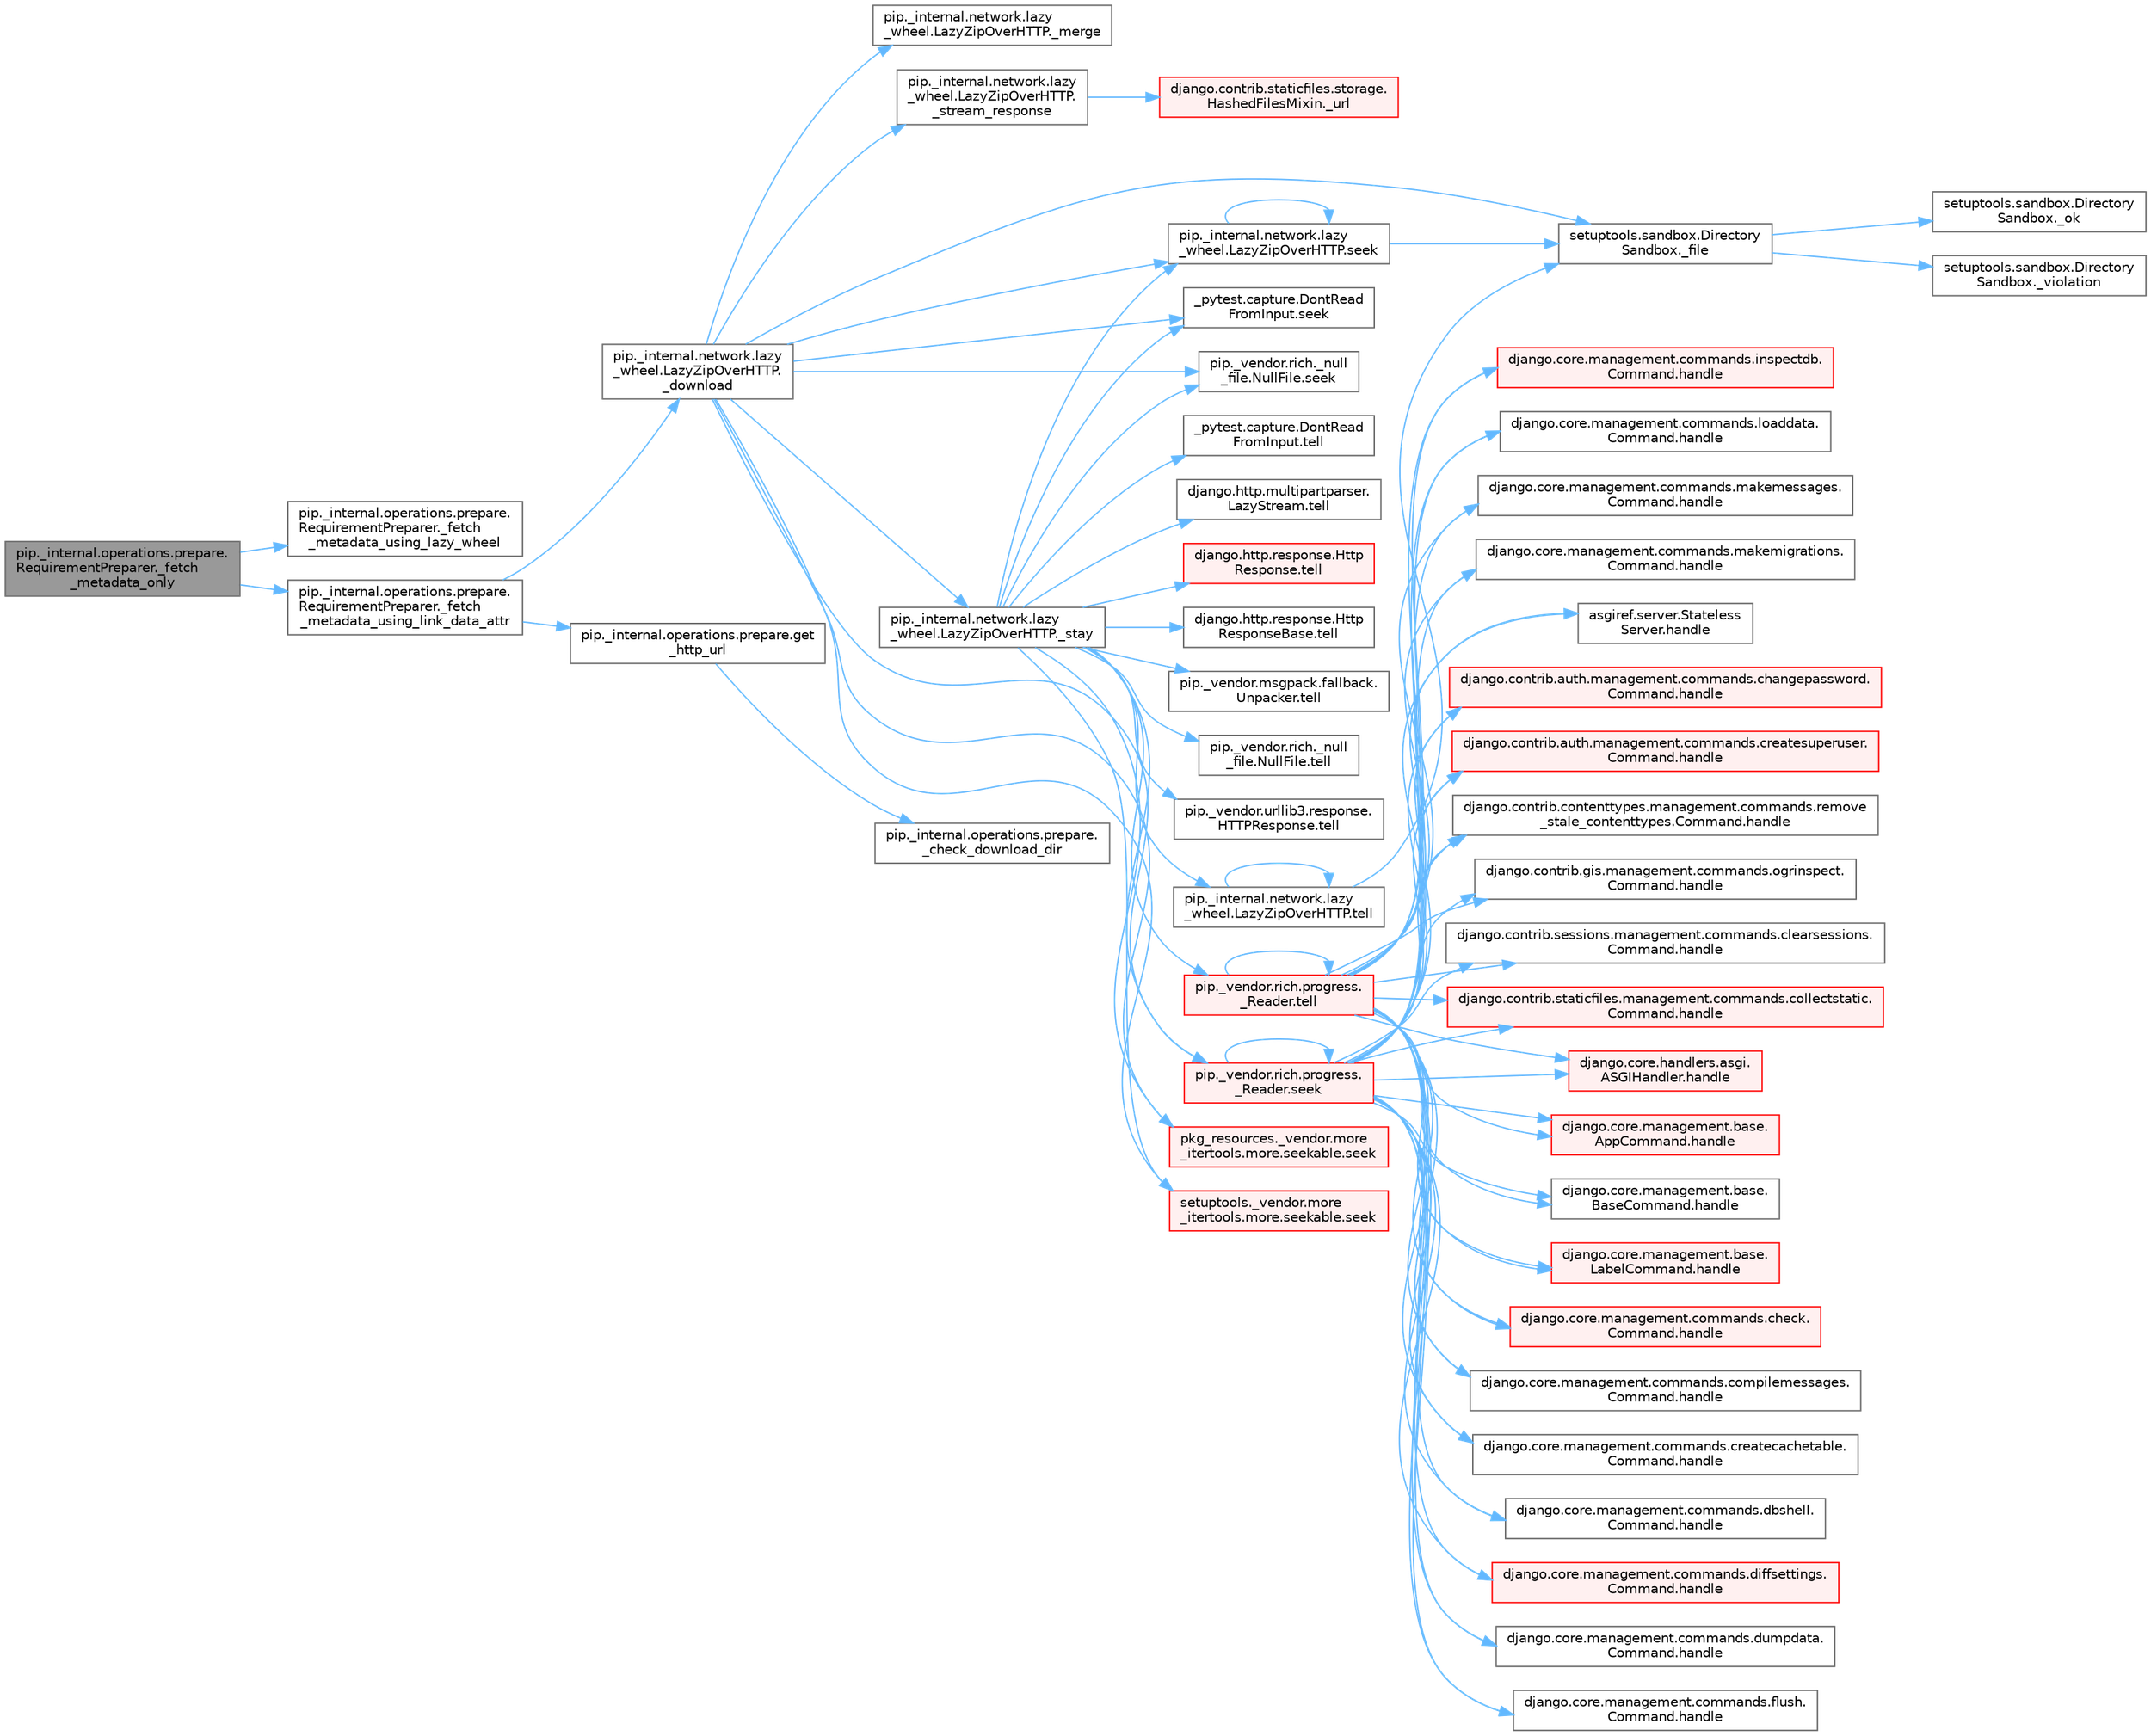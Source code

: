digraph "pip._internal.operations.prepare.RequirementPreparer._fetch_metadata_only"
{
 // LATEX_PDF_SIZE
  bgcolor="transparent";
  edge [fontname=Helvetica,fontsize=10,labelfontname=Helvetica,labelfontsize=10];
  node [fontname=Helvetica,fontsize=10,shape=box,height=0.2,width=0.4];
  rankdir="LR";
  Node1 [id="Node000001",label="pip._internal.operations.prepare.\lRequirementPreparer._fetch\l_metadata_only",height=0.2,width=0.4,color="gray40", fillcolor="grey60", style="filled", fontcolor="black",tooltip=" "];
  Node1 -> Node2 [id="edge1_Node000001_Node000002",color="steelblue1",style="solid",tooltip=" "];
  Node2 [id="Node000002",label="pip._internal.operations.prepare.\lRequirementPreparer._fetch\l_metadata_using_lazy_wheel",height=0.2,width=0.4,color="grey40", fillcolor="white", style="filled",URL="$classpip_1_1__internal_1_1operations_1_1prepare_1_1_requirement_preparer.html#ae67ccd4e7526c93036f51d2e8eb8cc9e",tooltip=" "];
  Node1 -> Node3 [id="edge2_Node000001_Node000003",color="steelblue1",style="solid",tooltip=" "];
  Node3 [id="Node000003",label="pip._internal.operations.prepare.\lRequirementPreparer._fetch\l_metadata_using_link_data_attr",height=0.2,width=0.4,color="grey40", fillcolor="white", style="filled",URL="$classpip_1_1__internal_1_1operations_1_1prepare_1_1_requirement_preparer.html#ae92578e6f2df74e25027d8f7ff89c0ce",tooltip=" "];
  Node3 -> Node4 [id="edge3_Node000003_Node000004",color="steelblue1",style="solid",tooltip=" "];
  Node4 [id="Node000004",label="pip._internal.network.lazy\l_wheel.LazyZipOverHTTP.\l_download",height=0.2,width=0.4,color="grey40", fillcolor="white", style="filled",URL="$classpip_1_1__internal_1_1network_1_1lazy__wheel_1_1_lazy_zip_over_h_t_t_p.html#ad2434541dbceb1d56f3982d08a80a3ad",tooltip=" "];
  Node4 -> Node5 [id="edge4_Node000004_Node000005",color="steelblue1",style="solid",tooltip=" "];
  Node5 [id="Node000005",label="setuptools.sandbox.Directory\lSandbox._file",height=0.2,width=0.4,color="grey40", fillcolor="white", style="filled",URL="$classsetuptools_1_1sandbox_1_1_directory_sandbox.html#acf799106ef73553cbfdf57cc16babd98",tooltip=" "];
  Node5 -> Node6 [id="edge5_Node000005_Node000006",color="steelblue1",style="solid",tooltip=" "];
  Node6 [id="Node000006",label="setuptools.sandbox.Directory\lSandbox._ok",height=0.2,width=0.4,color="grey40", fillcolor="white", style="filled",URL="$classsetuptools_1_1sandbox_1_1_directory_sandbox.html#abfdcff9b89e73dd53456f61f8e4faffe",tooltip=" "];
  Node5 -> Node7 [id="edge6_Node000005_Node000007",color="steelblue1",style="solid",tooltip=" "];
  Node7 [id="Node000007",label="setuptools.sandbox.Directory\lSandbox._violation",height=0.2,width=0.4,color="grey40", fillcolor="white", style="filled",URL="$classsetuptools_1_1sandbox_1_1_directory_sandbox.html#a8c89d3b8ec435167b115d5baa50e244f",tooltip=" "];
  Node4 -> Node8 [id="edge7_Node000004_Node000008",color="steelblue1",style="solid",tooltip=" "];
  Node8 [id="Node000008",label="pip._internal.network.lazy\l_wheel.LazyZipOverHTTP._merge",height=0.2,width=0.4,color="grey40", fillcolor="white", style="filled",URL="$classpip_1_1__internal_1_1network_1_1lazy__wheel_1_1_lazy_zip_over_h_t_t_p.html#a6288904450caaae6fc0886538c51aa45",tooltip=" "];
  Node4 -> Node9 [id="edge8_Node000004_Node000009",color="steelblue1",style="solid",tooltip=" "];
  Node9 [id="Node000009",label="pip._internal.network.lazy\l_wheel.LazyZipOverHTTP._stay",height=0.2,width=0.4,color="grey40", fillcolor="white", style="filled",URL="$classpip_1_1__internal_1_1network_1_1lazy__wheel_1_1_lazy_zip_over_h_t_t_p.html#a757f463c119369d7ac94764fa5d8b053",tooltip=" "];
  Node9 -> Node10 [id="edge9_Node000009_Node000010",color="steelblue1",style="solid",tooltip=" "];
  Node10 [id="Node000010",label="_pytest.capture.DontRead\lFromInput.seek",height=0.2,width=0.4,color="grey40", fillcolor="white", style="filled",URL="$class__pytest_1_1capture_1_1_dont_read_from_input.html#ad64c2c2ee226dfd47d613334303ea339",tooltip=" "];
  Node9 -> Node11 [id="edge10_Node000009_Node000011",color="steelblue1",style="solid",tooltip=" "];
  Node11 [id="Node000011",label="pip._internal.network.lazy\l_wheel.LazyZipOverHTTP.seek",height=0.2,width=0.4,color="grey40", fillcolor="white", style="filled",URL="$classpip_1_1__internal_1_1network_1_1lazy__wheel_1_1_lazy_zip_over_h_t_t_p.html#ada98bb65dd121f36ea9da51a44a9e22f",tooltip=" "];
  Node11 -> Node5 [id="edge11_Node000011_Node000005",color="steelblue1",style="solid",tooltip=" "];
  Node11 -> Node11 [id="edge12_Node000011_Node000011",color="steelblue1",style="solid",tooltip=" "];
  Node9 -> Node12 [id="edge13_Node000009_Node000012",color="steelblue1",style="solid",tooltip=" "];
  Node12 [id="Node000012",label="pip._vendor.rich._null\l_file.NullFile.seek",height=0.2,width=0.4,color="grey40", fillcolor="white", style="filled",URL="$classpip_1_1__vendor_1_1rich_1_1__null__file_1_1_null_file.html#aba95a7be77f8ed1d9abc7643996bf6b0",tooltip=" "];
  Node9 -> Node13 [id="edge14_Node000009_Node000013",color="steelblue1",style="solid",tooltip=" "];
  Node13 [id="Node000013",label="pip._vendor.rich.progress.\l_Reader.seek",height=0.2,width=0.4,color="red", fillcolor="#FFF0F0", style="filled",URL="$classpip_1_1__vendor_1_1rich_1_1progress_1_1___reader.html#a8577bcef22b050ec6d7b7cb2ce1b9053",tooltip=" "];
  Node13 -> Node14 [id="edge15_Node000013_Node000014",color="steelblue1",style="solid",tooltip=" "];
  Node14 [id="Node000014",label="asgiref.server.Stateless\lServer.handle",height=0.2,width=0.4,color="grey40", fillcolor="white", style="filled",URL="$classasgiref_1_1server_1_1_stateless_server.html#a35cf023938b43f40945fa4c4072ffbc1",tooltip=" "];
  Node13 -> Node15 [id="edge16_Node000013_Node000015",color="steelblue1",style="solid",tooltip=" "];
  Node15 [id="Node000015",label="django.contrib.auth.management.commands.changepassword.\lCommand.handle",height=0.2,width=0.4,color="red", fillcolor="#FFF0F0", style="filled",URL="$classdjango_1_1contrib_1_1auth_1_1management_1_1commands_1_1changepassword_1_1_command.html#a8967db67e9ba34055e8053ad062d9006",tooltip=" "];
  Node13 -> Node17 [id="edge17_Node000013_Node000017",color="steelblue1",style="solid",tooltip=" "];
  Node17 [id="Node000017",label="django.contrib.auth.management.commands.createsuperuser.\lCommand.handle",height=0.2,width=0.4,color="red", fillcolor="#FFF0F0", style="filled",URL="$classdjango_1_1contrib_1_1auth_1_1management_1_1commands_1_1createsuperuser_1_1_command.html#acc63f22a8181da25db0750a091470287",tooltip=" "];
  Node13 -> Node21 [id="edge18_Node000013_Node000021",color="steelblue1",style="solid",tooltip=" "];
  Node21 [id="Node000021",label="django.contrib.contenttypes.management.commands.remove\l_stale_contenttypes.Command.handle",height=0.2,width=0.4,color="grey40", fillcolor="white", style="filled",URL="$classdjango_1_1contrib_1_1contenttypes_1_1management_1_1commands_1_1remove__stale__contenttypes_1_1_command.html#a4877da71ed28ae791e138ba2fbf1dffe",tooltip=" "];
  Node13 -> Node22 [id="edge19_Node000013_Node000022",color="steelblue1",style="solid",tooltip=" "];
  Node22 [id="Node000022",label="django.contrib.gis.management.commands.ogrinspect.\lCommand.handle",height=0.2,width=0.4,color="grey40", fillcolor="white", style="filled",URL="$classdjango_1_1contrib_1_1gis_1_1management_1_1commands_1_1ogrinspect_1_1_command.html#ae6396324a38c7fcad96d9521034036b7",tooltip=" "];
  Node13 -> Node23 [id="edge20_Node000013_Node000023",color="steelblue1",style="solid",tooltip=" "];
  Node23 [id="Node000023",label="django.contrib.sessions.management.commands.clearsessions.\lCommand.handle",height=0.2,width=0.4,color="grey40", fillcolor="white", style="filled",URL="$classdjango_1_1contrib_1_1sessions_1_1management_1_1commands_1_1clearsessions_1_1_command.html#a729564a5d4b467fcc23bc0f9a4fa07c8",tooltip=" "];
  Node13 -> Node24 [id="edge21_Node000013_Node000024",color="steelblue1",style="solid",tooltip=" "];
  Node24 [id="Node000024",label="django.contrib.staticfiles.management.commands.collectstatic.\lCommand.handle",height=0.2,width=0.4,color="red", fillcolor="#FFF0F0", style="filled",URL="$classdjango_1_1contrib_1_1staticfiles_1_1management_1_1commands_1_1collectstatic_1_1_command.html#a77042fe151f5e5c26990bdd187c9f21e",tooltip=" "];
  Node13 -> Node718 [id="edge22_Node000013_Node000718",color="steelblue1",style="solid",tooltip=" "];
  Node718 [id="Node000718",label="django.core.handlers.asgi.\lASGIHandler.handle",height=0.2,width=0.4,color="red", fillcolor="#FFF0F0", style="filled",URL="$classdjango_1_1core_1_1handlers_1_1asgi_1_1_a_s_g_i_handler.html#ab8bd4217b27960d333b61f7311b7f8ee",tooltip=" "];
  Node13 -> Node728 [id="edge23_Node000013_Node000728",color="steelblue1",style="solid",tooltip=" "];
  Node728 [id="Node000728",label="django.core.management.base.\lAppCommand.handle",height=0.2,width=0.4,color="red", fillcolor="#FFF0F0", style="filled",URL="$classdjango_1_1core_1_1management_1_1base_1_1_app_command.html#ae9ba2e4e61b6a84c5937979789996637",tooltip=" "];
  Node13 -> Node731 [id="edge24_Node000013_Node000731",color="steelblue1",style="solid",tooltip=" "];
  Node731 [id="Node000731",label="django.core.management.base.\lBaseCommand.handle",height=0.2,width=0.4,color="grey40", fillcolor="white", style="filled",URL="$classdjango_1_1core_1_1management_1_1base_1_1_base_command.html#a52656ddf33d25f682f484c5d505a811d",tooltip=" "];
  Node13 -> Node732 [id="edge25_Node000013_Node000732",color="steelblue1",style="solid",tooltip=" "];
  Node732 [id="Node000732",label="django.core.management.base.\lLabelCommand.handle",height=0.2,width=0.4,color="red", fillcolor="#FFF0F0", style="filled",URL="$classdjango_1_1core_1_1management_1_1base_1_1_label_command.html#a5c44b4382ba6b7ead19c692f18811a09",tooltip=" "];
  Node13 -> Node735 [id="edge26_Node000013_Node000735",color="steelblue1",style="solid",tooltip=" "];
  Node735 [id="Node000735",label="django.core.management.commands.check.\lCommand.handle",height=0.2,width=0.4,color="red", fillcolor="#FFF0F0", style="filled",URL="$classdjango_1_1core_1_1management_1_1commands_1_1check_1_1_command.html#a4170f8ebcb94254dfffabf874e7c8a37",tooltip=" "];
  Node13 -> Node3101 [id="edge27_Node000013_Node003101",color="steelblue1",style="solid",tooltip=" "];
  Node3101 [id="Node003101",label="django.core.management.commands.compilemessages.\lCommand.handle",height=0.2,width=0.4,color="grey40", fillcolor="white", style="filled",URL="$classdjango_1_1core_1_1management_1_1commands_1_1compilemessages_1_1_command.html#a9567423b370d867833616c271a896ea4",tooltip=" "];
  Node13 -> Node3102 [id="edge28_Node000013_Node003102",color="steelblue1",style="solid",tooltip=" "];
  Node3102 [id="Node003102",label="django.core.management.commands.createcachetable.\lCommand.handle",height=0.2,width=0.4,color="grey40", fillcolor="white", style="filled",URL="$classdjango_1_1core_1_1management_1_1commands_1_1createcachetable_1_1_command.html#ac8cec4d5951f73d3fbebaa3c1ed5d018",tooltip=" "];
  Node13 -> Node3103 [id="edge29_Node000013_Node003103",color="steelblue1",style="solid",tooltip=" "];
  Node3103 [id="Node003103",label="django.core.management.commands.dbshell.\lCommand.handle",height=0.2,width=0.4,color="grey40", fillcolor="white", style="filled",URL="$classdjango_1_1core_1_1management_1_1commands_1_1dbshell_1_1_command.html#a91779bec0f76dbee6a02931805fd27cc",tooltip=" "];
  Node13 -> Node3104 [id="edge30_Node000013_Node003104",color="steelblue1",style="solid",tooltip=" "];
  Node3104 [id="Node003104",label="django.core.management.commands.diffsettings.\lCommand.handle",height=0.2,width=0.4,color="red", fillcolor="#FFF0F0", style="filled",URL="$classdjango_1_1core_1_1management_1_1commands_1_1diffsettings_1_1_command.html#aee3bf2e90e75bf3e5764ab1803632a9a",tooltip=" "];
  Node13 -> Node3106 [id="edge31_Node000013_Node003106",color="steelblue1",style="solid",tooltip=" "];
  Node3106 [id="Node003106",label="django.core.management.commands.dumpdata.\lCommand.handle",height=0.2,width=0.4,color="grey40", fillcolor="white", style="filled",URL="$classdjango_1_1core_1_1management_1_1commands_1_1dumpdata_1_1_command.html#a22426384e97349e4c9682023ae722caa",tooltip=" "];
  Node13 -> Node3107 [id="edge32_Node000013_Node003107",color="steelblue1",style="solid",tooltip=" "];
  Node3107 [id="Node003107",label="django.core.management.commands.flush.\lCommand.handle",height=0.2,width=0.4,color="grey40", fillcolor="white", style="filled",URL="$classdjango_1_1core_1_1management_1_1commands_1_1flush_1_1_command.html#a588f5474800a8da0685eb6a9f0bb8224",tooltip=" "];
  Node13 -> Node3108 [id="edge33_Node000013_Node003108",color="steelblue1",style="solid",tooltip=" "];
  Node3108 [id="Node003108",label="django.core.management.commands.inspectdb.\lCommand.handle",height=0.2,width=0.4,color="red", fillcolor="#FFF0F0", style="filled",URL="$classdjango_1_1core_1_1management_1_1commands_1_1inspectdb_1_1_command.html#a668a81e8e42d3dafc2d6e00ac61e1dab",tooltip=" "];
  Node13 -> Node3121 [id="edge34_Node000013_Node003121",color="steelblue1",style="solid",tooltip=" "];
  Node3121 [id="Node003121",label="django.core.management.commands.loaddata.\lCommand.handle",height=0.2,width=0.4,color="grey40", fillcolor="white", style="filled",URL="$classdjango_1_1core_1_1management_1_1commands_1_1loaddata_1_1_command.html#a72ede845c482467e0484e2fdeebc4a42",tooltip=" "];
  Node13 -> Node3122 [id="edge35_Node000013_Node003122",color="steelblue1",style="solid",tooltip=" "];
  Node3122 [id="Node003122",label="django.core.management.commands.makemessages.\lCommand.handle",height=0.2,width=0.4,color="grey40", fillcolor="white", style="filled",URL="$classdjango_1_1core_1_1management_1_1commands_1_1makemessages_1_1_command.html#a10de58af9924679bd2c747fa210ac674",tooltip=" "];
  Node13 -> Node3123 [id="edge36_Node000013_Node003123",color="steelblue1",style="solid",tooltip=" "];
  Node3123 [id="Node003123",label="django.core.management.commands.makemigrations.\lCommand.handle",height=0.2,width=0.4,color="grey40", fillcolor="white", style="filled",URL="$classdjango_1_1core_1_1management_1_1commands_1_1makemigrations_1_1_command.html#ab5e944d112a1c969d97ff2625e4f2f4d",tooltip=" "];
  Node13 -> Node13 [id="edge37_Node000013_Node000013",color="steelblue1",style="solid",tooltip=" "];
  Node9 -> Node262 [id="edge38_Node000009_Node000262",color="steelblue1",style="solid",tooltip=" "];
  Node262 [id="Node000262",label="pkg_resources._vendor.more\l_itertools.more.seekable.seek",height=0.2,width=0.4,color="red", fillcolor="#FFF0F0", style="filled",URL="$classpkg__resources_1_1__vendor_1_1more__itertools_1_1more_1_1seekable.html#a43fb97405b207943d88386dbde476ab8",tooltip=" "];
  Node9 -> Node265 [id="edge39_Node000009_Node000265",color="steelblue1",style="solid",tooltip=" "];
  Node265 [id="Node000265",label="setuptools._vendor.more\l_itertools.more.seekable.seek",height=0.2,width=0.4,color="red", fillcolor="#FFF0F0", style="filled",URL="$classsetuptools_1_1__vendor_1_1more__itertools_1_1more_1_1seekable.html#a0b97c973a001206b613aceec779eae34",tooltip=" "];
  Node9 -> Node4297 [id="edge40_Node000009_Node004297",color="steelblue1",style="solid",tooltip=" "];
  Node4297 [id="Node004297",label="_pytest.capture.DontRead\lFromInput.tell",height=0.2,width=0.4,color="grey40", fillcolor="white", style="filled",URL="$class__pytest_1_1capture_1_1_dont_read_from_input.html#aa7b2de0d7851f2763c05f4f00099eef0",tooltip=" "];
  Node9 -> Node4298 [id="edge41_Node000009_Node004298",color="steelblue1",style="solid",tooltip=" "];
  Node4298 [id="Node004298",label="django.http.multipartparser.\lLazyStream.tell",height=0.2,width=0.4,color="grey40", fillcolor="white", style="filled",URL="$classdjango_1_1http_1_1multipartparser_1_1_lazy_stream.html#a041c0b87d9478cc8f8d6d9782e8ca314",tooltip=" "];
  Node9 -> Node4299 [id="edge42_Node000009_Node004299",color="steelblue1",style="solid",tooltip=" "];
  Node4299 [id="Node004299",label="django.http.response.Http\lResponse.tell",height=0.2,width=0.4,color="red", fillcolor="#FFF0F0", style="filled",URL="$classdjango_1_1http_1_1response_1_1_http_response.html#a3ebb80b8c6b34a25d50f6fe713c8a050",tooltip=" "];
  Node9 -> Node4300 [id="edge43_Node000009_Node004300",color="steelblue1",style="solid",tooltip=" "];
  Node4300 [id="Node004300",label="django.http.response.Http\lResponseBase.tell",height=0.2,width=0.4,color="grey40", fillcolor="white", style="filled",URL="$classdjango_1_1http_1_1response_1_1_http_response_base.html#a7ccc0b9bde9506f5fd208f1af298d399",tooltip=" "];
  Node9 -> Node4301 [id="edge44_Node000009_Node004301",color="steelblue1",style="solid",tooltip=" "];
  Node4301 [id="Node004301",label="pip._internal.network.lazy\l_wheel.LazyZipOverHTTP.tell",height=0.2,width=0.4,color="grey40", fillcolor="white", style="filled",URL="$classpip_1_1__internal_1_1network_1_1lazy__wheel_1_1_lazy_zip_over_h_t_t_p.html#a14b809a6fc259fe59f16bb978c9efda0",tooltip=" "];
  Node4301 -> Node5 [id="edge45_Node004301_Node000005",color="steelblue1",style="solid",tooltip=" "];
  Node4301 -> Node4301 [id="edge46_Node004301_Node004301",color="steelblue1",style="solid",tooltip=" "];
  Node9 -> Node4302 [id="edge47_Node000009_Node004302",color="steelblue1",style="solid",tooltip=" "];
  Node4302 [id="Node004302",label="pip._vendor.msgpack.fallback.\lUnpacker.tell",height=0.2,width=0.4,color="grey40", fillcolor="white", style="filled",URL="$classpip_1_1__vendor_1_1msgpack_1_1fallback_1_1_unpacker.html#ac3aae11ddcd9737659bace1d5991fc60",tooltip=" "];
  Node9 -> Node4303 [id="edge48_Node000009_Node004303",color="steelblue1",style="solid",tooltip=" "];
  Node4303 [id="Node004303",label="pip._vendor.rich._null\l_file.NullFile.tell",height=0.2,width=0.4,color="grey40", fillcolor="white", style="filled",URL="$classpip_1_1__vendor_1_1rich_1_1__null__file_1_1_null_file.html#aa2f738f1ef99100860a7be077642bd78",tooltip=" "];
  Node9 -> Node4304 [id="edge49_Node000009_Node004304",color="steelblue1",style="solid",tooltip=" "];
  Node4304 [id="Node004304",label="pip._vendor.rich.progress.\l_Reader.tell",height=0.2,width=0.4,color="red", fillcolor="#FFF0F0", style="filled",URL="$classpip_1_1__vendor_1_1rich_1_1progress_1_1___reader.html#a4ec4039f47700772d40242efb68da47e",tooltip=" "];
  Node4304 -> Node14 [id="edge50_Node004304_Node000014",color="steelblue1",style="solid",tooltip=" "];
  Node4304 -> Node15 [id="edge51_Node004304_Node000015",color="steelblue1",style="solid",tooltip=" "];
  Node4304 -> Node17 [id="edge52_Node004304_Node000017",color="steelblue1",style="solid",tooltip=" "];
  Node4304 -> Node21 [id="edge53_Node004304_Node000021",color="steelblue1",style="solid",tooltip=" "];
  Node4304 -> Node22 [id="edge54_Node004304_Node000022",color="steelblue1",style="solid",tooltip=" "];
  Node4304 -> Node23 [id="edge55_Node004304_Node000023",color="steelblue1",style="solid",tooltip=" "];
  Node4304 -> Node24 [id="edge56_Node004304_Node000024",color="steelblue1",style="solid",tooltip=" "];
  Node4304 -> Node718 [id="edge57_Node004304_Node000718",color="steelblue1",style="solid",tooltip=" "];
  Node4304 -> Node728 [id="edge58_Node004304_Node000728",color="steelblue1",style="solid",tooltip=" "];
  Node4304 -> Node731 [id="edge59_Node004304_Node000731",color="steelblue1",style="solid",tooltip=" "];
  Node4304 -> Node732 [id="edge60_Node004304_Node000732",color="steelblue1",style="solid",tooltip=" "];
  Node4304 -> Node735 [id="edge61_Node004304_Node000735",color="steelblue1",style="solid",tooltip=" "];
  Node4304 -> Node3101 [id="edge62_Node004304_Node003101",color="steelblue1",style="solid",tooltip=" "];
  Node4304 -> Node3102 [id="edge63_Node004304_Node003102",color="steelblue1",style="solid",tooltip=" "];
  Node4304 -> Node3103 [id="edge64_Node004304_Node003103",color="steelblue1",style="solid",tooltip=" "];
  Node4304 -> Node3104 [id="edge65_Node004304_Node003104",color="steelblue1",style="solid",tooltip=" "];
  Node4304 -> Node3106 [id="edge66_Node004304_Node003106",color="steelblue1",style="solid",tooltip=" "];
  Node4304 -> Node3107 [id="edge67_Node004304_Node003107",color="steelblue1",style="solid",tooltip=" "];
  Node4304 -> Node3108 [id="edge68_Node004304_Node003108",color="steelblue1",style="solid",tooltip=" "];
  Node4304 -> Node3121 [id="edge69_Node004304_Node003121",color="steelblue1",style="solid",tooltip=" "];
  Node4304 -> Node3122 [id="edge70_Node004304_Node003122",color="steelblue1",style="solid",tooltip=" "];
  Node4304 -> Node3123 [id="edge71_Node004304_Node003123",color="steelblue1",style="solid",tooltip=" "];
  Node4304 -> Node4304 [id="edge72_Node004304_Node004304",color="steelblue1",style="solid",tooltip=" "];
  Node9 -> Node4305 [id="edge73_Node000009_Node004305",color="steelblue1",style="solid",tooltip=" "];
  Node4305 [id="Node004305",label="pip._vendor.urllib3.response.\lHTTPResponse.tell",height=0.2,width=0.4,color="grey40", fillcolor="white", style="filled",URL="$classpip_1_1__vendor_1_1urllib3_1_1response_1_1_h_t_t_p_response.html#a364cafc5e7b9838c122887df2aba1d80",tooltip=" "];
  Node4 -> Node4527 [id="edge74_Node000004_Node004527",color="steelblue1",style="solid",tooltip=" "];
  Node4527 [id="Node004527",label="pip._internal.network.lazy\l_wheel.LazyZipOverHTTP.\l_stream_response",height=0.2,width=0.4,color="grey40", fillcolor="white", style="filled",URL="$classpip_1_1__internal_1_1network_1_1lazy__wheel_1_1_lazy_zip_over_h_t_t_p.html#a0219c4671a1527dbd42f4011238984ac",tooltip=" "];
  Node4527 -> Node2114 [id="edge75_Node004527_Node002114",color="steelblue1",style="solid",tooltip=" "];
  Node2114 [id="Node002114",label="django.contrib.staticfiles.storage.\lHashedFilesMixin._url",height=0.2,width=0.4,color="red", fillcolor="#FFF0F0", style="filled",URL="$classdjango_1_1contrib_1_1staticfiles_1_1storage_1_1_hashed_files_mixin.html#a998d69b32b054ac5726f5036e7dfbdf3",tooltip=" "];
  Node4 -> Node10 [id="edge76_Node000004_Node000010",color="steelblue1",style="solid",tooltip=" "];
  Node4 -> Node11 [id="edge77_Node000004_Node000011",color="steelblue1",style="solid",tooltip=" "];
  Node4 -> Node12 [id="edge78_Node000004_Node000012",color="steelblue1",style="solid",tooltip=" "];
  Node4 -> Node13 [id="edge79_Node000004_Node000013",color="steelblue1",style="solid",tooltip=" "];
  Node4 -> Node262 [id="edge80_Node000004_Node000262",color="steelblue1",style="solid",tooltip=" "];
  Node4 -> Node265 [id="edge81_Node000004_Node000265",color="steelblue1",style="solid",tooltip=" "];
  Node3 -> Node4528 [id="edge82_Node000003_Node004528",color="steelblue1",style="solid",tooltip=" "];
  Node4528 [id="Node004528",label="pip._internal.operations.prepare.get\l_http_url",height=0.2,width=0.4,color="grey40", fillcolor="white", style="filled",URL="$namespacepip_1_1__internal_1_1operations_1_1prepare.html#a70b566fd1a3613122bf33ae602099834",tooltip=" "];
  Node4528 -> Node4529 [id="edge83_Node004528_Node004529",color="steelblue1",style="solid",tooltip=" "];
  Node4529 [id="Node004529",label="pip._internal.operations.prepare.\l_check_download_dir",height=0.2,width=0.4,color="grey40", fillcolor="white", style="filled",URL="$namespacepip_1_1__internal_1_1operations_1_1prepare.html#ad22bf58e53e7145b7285a53791c13d8e",tooltip=" "];
}
